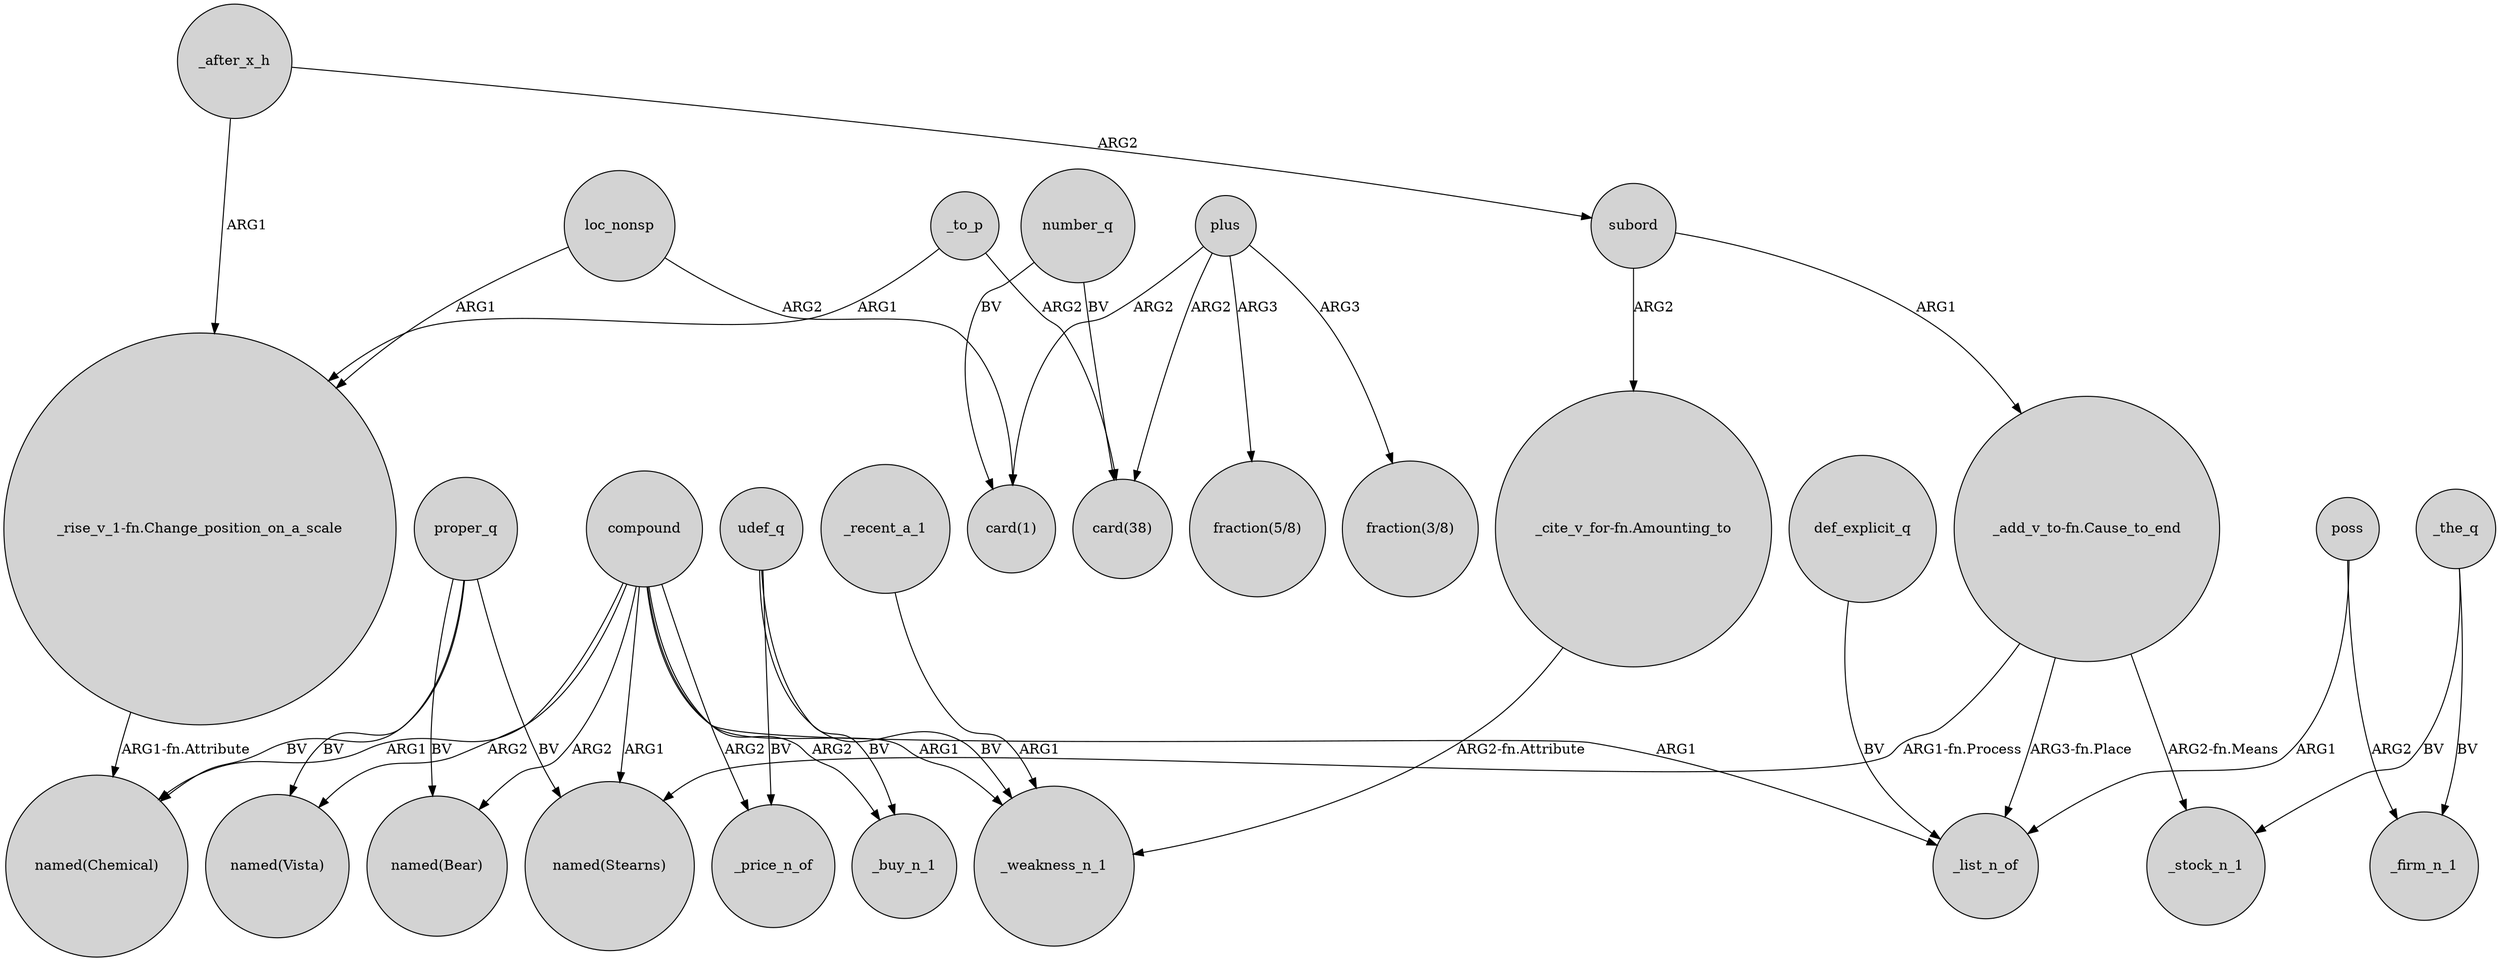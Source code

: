 digraph {
	node [shape=circle style=filled]
	"_add_v_to-fn.Cause_to_end" -> _list_n_of [label="ARG3-fn.Place"]
	plus -> "card(38)" [label=ARG2]
	compound -> "named(Vista)" [label=ARG2]
	compound -> "named(Stearns)" [label=ARG1]
	_after_x_h -> "_rise_v_1-fn.Change_position_on_a_scale" [label=ARG1]
	proper_q -> "named(Stearns)" [label=BV]
	subord -> "_cite_v_for-fn.Amounting_to" [label=ARG2]
	number_q -> "card(1)" [label=BV]
	udef_q -> _price_n_of [label=BV]
	_to_p -> "_rise_v_1-fn.Change_position_on_a_scale" [label=ARG1]
	plus -> "fraction(5/8)" [label=ARG3]
	compound -> _buy_n_1 [label=ARG2]
	loc_nonsp -> "_rise_v_1-fn.Change_position_on_a_scale" [label=ARG1]
	"_cite_v_for-fn.Amounting_to" -> _weakness_n_1 [label="ARG2-fn.Attribute"]
	compound -> _weakness_n_1 [label=ARG1]
	udef_q -> _buy_n_1 [label=BV]
	loc_nonsp -> "card(1)" [label=ARG2]
	"_add_v_to-fn.Cause_to_end" -> "named(Stearns)" [label="ARG1-fn.Process"]
	plus -> "card(1)" [label=ARG2]
	proper_q -> "named(Chemical)" [label=BV]
	udef_q -> _weakness_n_1 [label=BV]
	compound -> "named(Bear)" [label=ARG2]
	_the_q -> _stock_n_1 [label=BV]
	proper_q -> "named(Vista)" [label=BV]
	_the_q -> _firm_n_1 [label=BV]
	compound -> _price_n_of [label=ARG2]
	def_explicit_q -> _list_n_of [label=BV]
	number_q -> "card(38)" [label=BV]
	proper_q -> "named(Bear)" [label=BV]
	"_rise_v_1-fn.Change_position_on_a_scale" -> "named(Chemical)" [label="ARG1-fn.Attribute"]
	poss -> _list_n_of [label=ARG1]
	plus -> "fraction(3/8)" [label=ARG3]
	"_add_v_to-fn.Cause_to_end" -> _stock_n_1 [label="ARG2-fn.Means"]
	_after_x_h -> subord [label=ARG2]
	compound -> _list_n_of [label=ARG1]
	_to_p -> "card(38)" [label=ARG2]
	compound -> "named(Chemical)" [label=ARG1]
	poss -> _firm_n_1 [label=ARG2]
	_recent_a_1 -> _weakness_n_1 [label=ARG1]
	subord -> "_add_v_to-fn.Cause_to_end" [label=ARG1]
}
